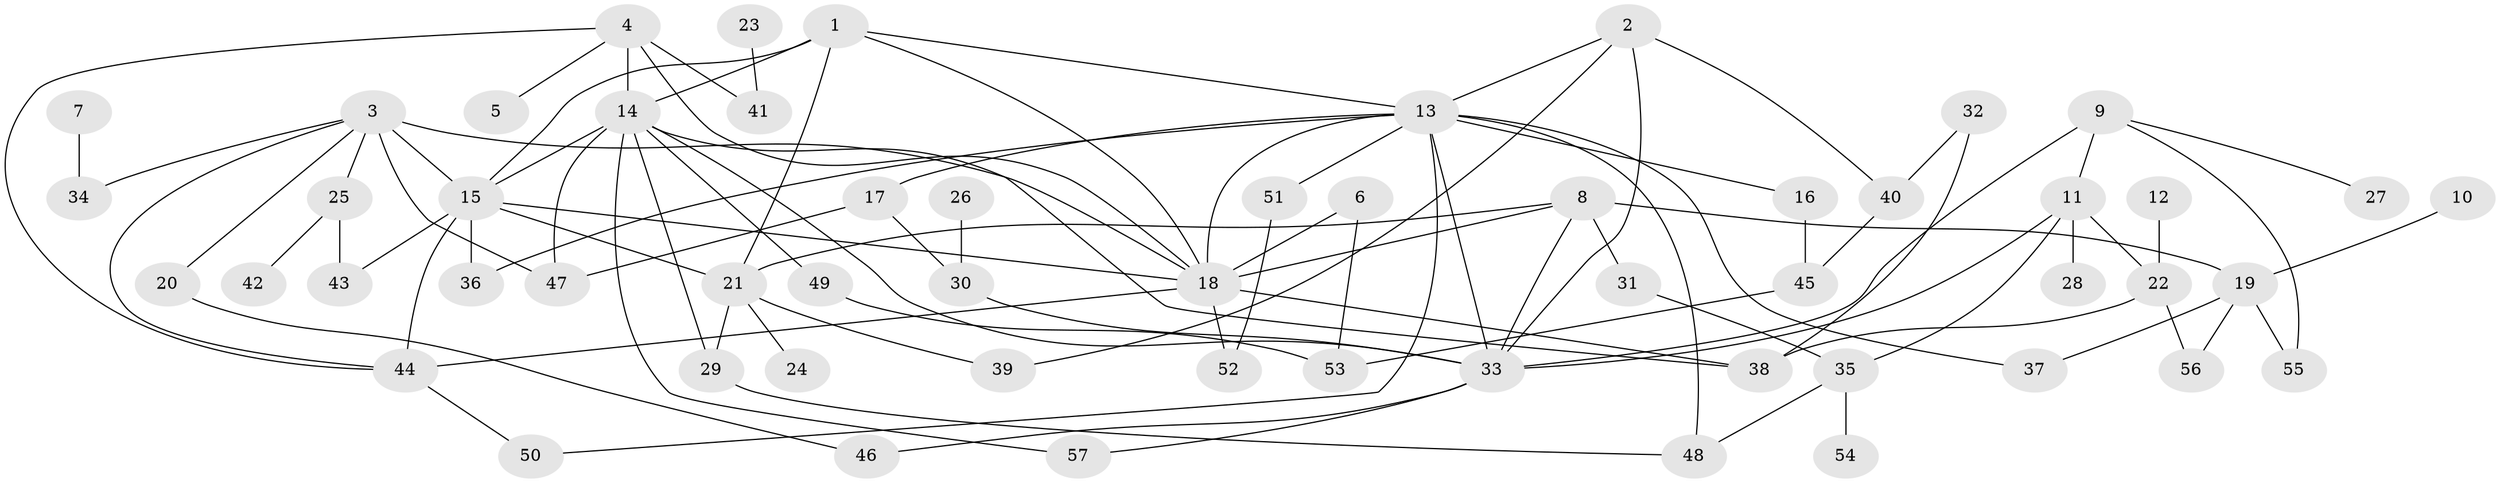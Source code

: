 // original degree distribution, {8: 0.017543859649122806, 5: 0.08771929824561403, 3: 0.18421052631578946, 10: 0.008771929824561403, 4: 0.10526315789473684, 2: 0.2719298245614035, 6: 0.017543859649122806, 7: 0.017543859649122806, 1: 0.2894736842105263}
// Generated by graph-tools (version 1.1) at 2025/01/03/09/25 03:01:07]
// undirected, 57 vertices, 93 edges
graph export_dot {
graph [start="1"]
  node [color=gray90,style=filled];
  1;
  2;
  3;
  4;
  5;
  6;
  7;
  8;
  9;
  10;
  11;
  12;
  13;
  14;
  15;
  16;
  17;
  18;
  19;
  20;
  21;
  22;
  23;
  24;
  25;
  26;
  27;
  28;
  29;
  30;
  31;
  32;
  33;
  34;
  35;
  36;
  37;
  38;
  39;
  40;
  41;
  42;
  43;
  44;
  45;
  46;
  47;
  48;
  49;
  50;
  51;
  52;
  53;
  54;
  55;
  56;
  57;
  1 -- 13 [weight=1.0];
  1 -- 14 [weight=1.0];
  1 -- 15 [weight=1.0];
  1 -- 18 [weight=1.0];
  1 -- 21 [weight=1.0];
  2 -- 13 [weight=1.0];
  2 -- 33 [weight=1.0];
  2 -- 39 [weight=1.0];
  2 -- 40 [weight=1.0];
  3 -- 15 [weight=2.0];
  3 -- 18 [weight=1.0];
  3 -- 20 [weight=1.0];
  3 -- 25 [weight=1.0];
  3 -- 34 [weight=1.0];
  3 -- 44 [weight=1.0];
  3 -- 47 [weight=1.0];
  4 -- 5 [weight=1.0];
  4 -- 14 [weight=1.0];
  4 -- 18 [weight=1.0];
  4 -- 41 [weight=1.0];
  4 -- 44 [weight=1.0];
  6 -- 18 [weight=1.0];
  6 -- 53 [weight=1.0];
  7 -- 34 [weight=1.0];
  8 -- 18 [weight=1.0];
  8 -- 19 [weight=2.0];
  8 -- 21 [weight=1.0];
  8 -- 31 [weight=1.0];
  8 -- 33 [weight=1.0];
  9 -- 11 [weight=1.0];
  9 -- 27 [weight=1.0];
  9 -- 33 [weight=1.0];
  9 -- 55 [weight=1.0];
  10 -- 19 [weight=1.0];
  11 -- 22 [weight=1.0];
  11 -- 28 [weight=1.0];
  11 -- 33 [weight=1.0];
  11 -- 35 [weight=1.0];
  12 -- 22 [weight=1.0];
  13 -- 16 [weight=1.0];
  13 -- 17 [weight=1.0];
  13 -- 18 [weight=1.0];
  13 -- 33 [weight=1.0];
  13 -- 36 [weight=1.0];
  13 -- 37 [weight=1.0];
  13 -- 48 [weight=1.0];
  13 -- 50 [weight=1.0];
  13 -- 51 [weight=1.0];
  14 -- 15 [weight=1.0];
  14 -- 29 [weight=1.0];
  14 -- 33 [weight=1.0];
  14 -- 38 [weight=1.0];
  14 -- 47 [weight=1.0];
  14 -- 49 [weight=1.0];
  14 -- 57 [weight=1.0];
  15 -- 18 [weight=1.0];
  15 -- 21 [weight=1.0];
  15 -- 36 [weight=1.0];
  15 -- 43 [weight=1.0];
  15 -- 44 [weight=1.0];
  16 -- 45 [weight=1.0];
  17 -- 30 [weight=1.0];
  17 -- 47 [weight=1.0];
  18 -- 38 [weight=2.0];
  18 -- 44 [weight=1.0];
  18 -- 52 [weight=1.0];
  19 -- 37 [weight=1.0];
  19 -- 55 [weight=1.0];
  19 -- 56 [weight=1.0];
  20 -- 46 [weight=1.0];
  21 -- 24 [weight=1.0];
  21 -- 29 [weight=1.0];
  21 -- 39 [weight=1.0];
  22 -- 38 [weight=1.0];
  22 -- 56 [weight=1.0];
  23 -- 41 [weight=1.0];
  25 -- 42 [weight=1.0];
  25 -- 43 [weight=1.0];
  26 -- 30 [weight=1.0];
  29 -- 48 [weight=1.0];
  30 -- 33 [weight=1.0];
  31 -- 35 [weight=1.0];
  32 -- 38 [weight=1.0];
  32 -- 40 [weight=1.0];
  33 -- 46 [weight=1.0];
  33 -- 57 [weight=1.0];
  35 -- 48 [weight=1.0];
  35 -- 54 [weight=1.0];
  40 -- 45 [weight=2.0];
  44 -- 50 [weight=1.0];
  45 -- 53 [weight=1.0];
  49 -- 53 [weight=1.0];
  51 -- 52 [weight=1.0];
}
